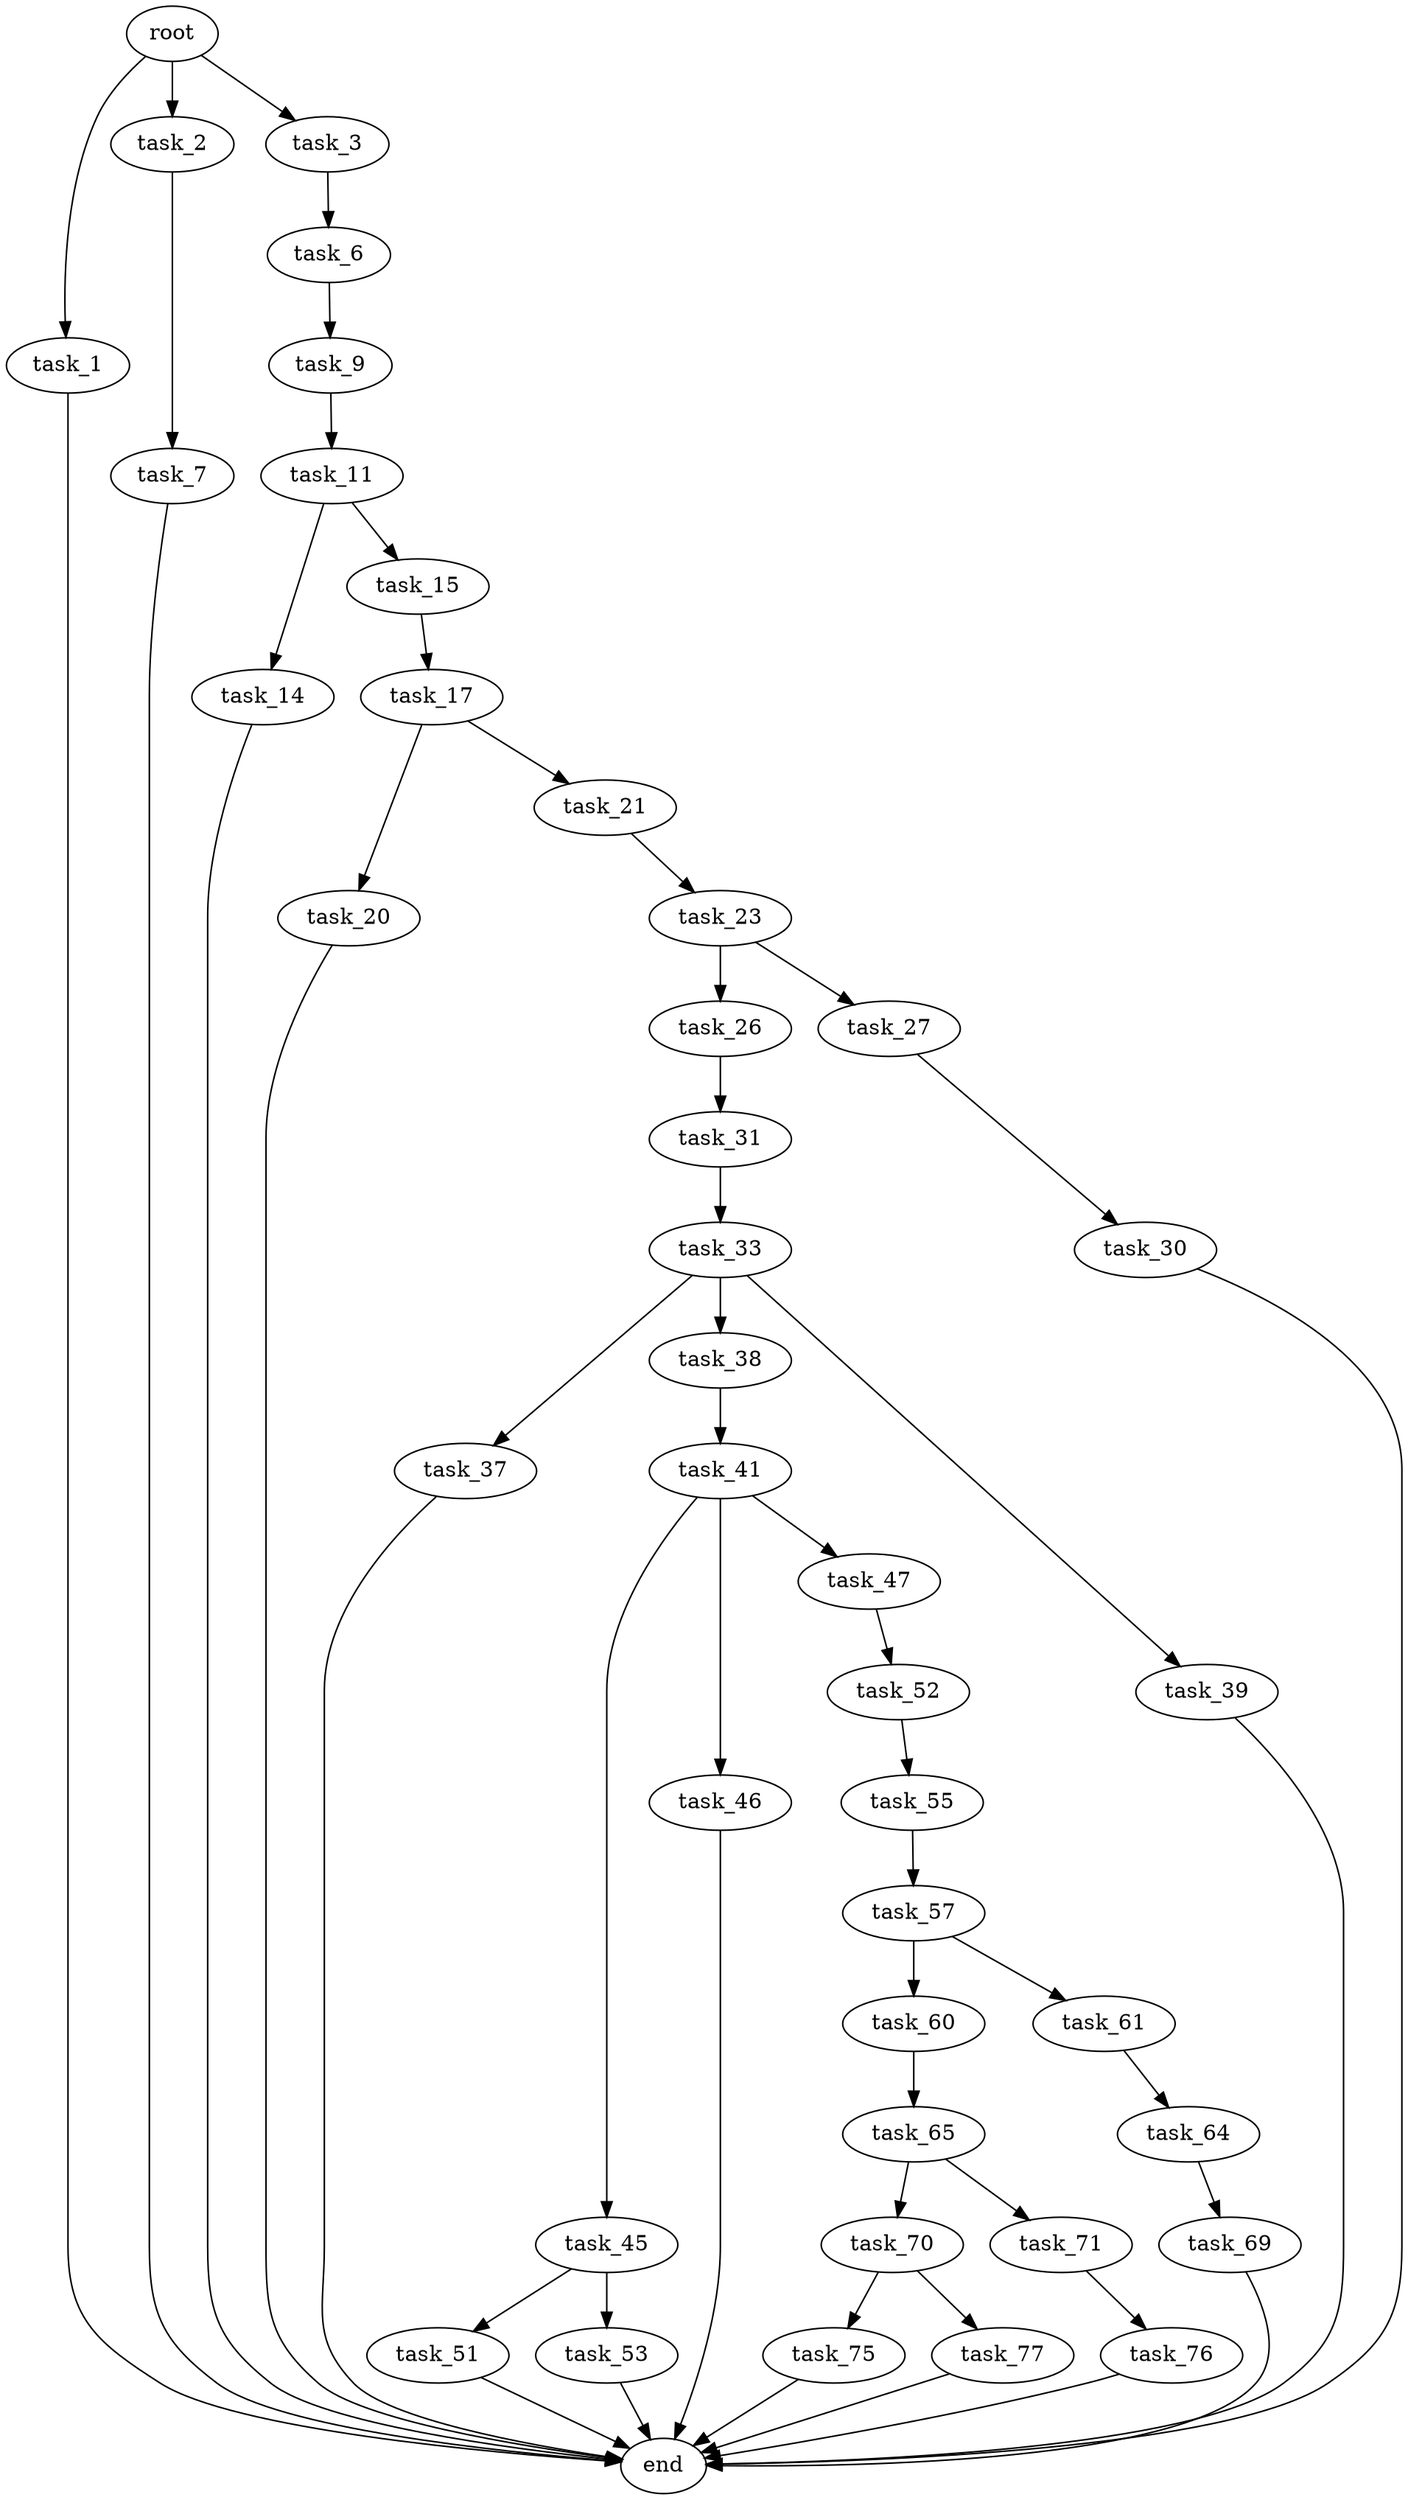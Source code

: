 digraph G {
  root [size="0.000000"];
  task_1 [size="231928233984.000000"];
  task_2 [size="29193161483.000000"];
  task_3 [size="6972666794.000000"];
  task_6 [size="549755813888.000000"];
  task_7 [size="206157899636.000000"];
  task_9 [size="68719476736.000000"];
  task_11 [size="28991029248.000000"];
  task_14 [size="699646796736.000000"];
  task_15 [size="201902840290.000000"];
  task_17 [size="8589934592.000000"];
  task_20 [size="782757789696.000000"];
  task_21 [size="92528800962.000000"];
  task_23 [size="1166507334439.000000"];
  task_26 [size="134217728000.000000"];
  task_27 [size="25643947350.000000"];
  task_30 [size="1111091437.000000"];
  task_31 [size="1073741824000.000000"];
  task_33 [size="21898672181.000000"];
  task_37 [size="224782934376.000000"];
  task_38 [size="3452140831.000000"];
  task_39 [size="162555545207.000000"];
  task_41 [size="94743500406.000000"];
  task_45 [size="120299996793.000000"];
  task_46 [size="13459926896.000000"];
  task_47 [size="8589934592.000000"];
  task_51 [size="3250912908.000000"];
  task_52 [size="1321093519648.000000"];
  task_53 [size="319972419701.000000"];
  task_55 [size="1073741824000.000000"];
  task_57 [size="368293445632.000000"];
  task_60 [size="324767221629.000000"];
  task_61 [size="342493203902.000000"];
  task_64 [size="168227932626.000000"];
  task_65 [size="3439325782.000000"];
  task_69 [size="284952866030.000000"];
  task_70 [size="8589934592.000000"];
  task_71 [size="21031497711.000000"];
  task_75 [size="12630048569.000000"];
  task_76 [size="28991029248.000000"];
  task_77 [size="549755813888.000000"];
  end [size="0.000000"];

  root -> task_1 [size="1.000000"];
  root -> task_2 [size="1.000000"];
  root -> task_3 [size="1.000000"];
  task_1 -> end [size="1.000000"];
  task_2 -> task_7 [size="33554432.000000"];
  task_3 -> task_6 [size="536870912.000000"];
  task_6 -> task_9 [size="536870912.000000"];
  task_7 -> end [size="1.000000"];
  task_9 -> task_11 [size="134217728.000000"];
  task_11 -> task_14 [size="75497472.000000"];
  task_11 -> task_15 [size="75497472.000000"];
  task_14 -> end [size="1.000000"];
  task_15 -> task_17 [size="134217728.000000"];
  task_17 -> task_20 [size="33554432.000000"];
  task_17 -> task_21 [size="33554432.000000"];
  task_20 -> end [size="1.000000"];
  task_21 -> task_23 [size="134217728.000000"];
  task_23 -> task_26 [size="838860800.000000"];
  task_23 -> task_27 [size="838860800.000000"];
  task_26 -> task_31 [size="209715200.000000"];
  task_27 -> task_30 [size="411041792.000000"];
  task_30 -> end [size="1.000000"];
  task_31 -> task_33 [size="838860800.000000"];
  task_33 -> task_37 [size="679477248.000000"];
  task_33 -> task_38 [size="679477248.000000"];
  task_33 -> task_39 [size="679477248.000000"];
  task_37 -> end [size="1.000000"];
  task_38 -> task_41 [size="301989888.000000"];
  task_39 -> end [size="1.000000"];
  task_41 -> task_45 [size="75497472.000000"];
  task_41 -> task_46 [size="75497472.000000"];
  task_41 -> task_47 [size="75497472.000000"];
  task_45 -> task_51 [size="411041792.000000"];
  task_45 -> task_53 [size="411041792.000000"];
  task_46 -> end [size="1.000000"];
  task_47 -> task_52 [size="33554432.000000"];
  task_51 -> end [size="1.000000"];
  task_52 -> task_55 [size="838860800.000000"];
  task_53 -> end [size="1.000000"];
  task_55 -> task_57 [size="838860800.000000"];
  task_57 -> task_60 [size="411041792.000000"];
  task_57 -> task_61 [size="411041792.000000"];
  task_60 -> task_65 [size="411041792.000000"];
  task_61 -> task_64 [size="536870912.000000"];
  task_64 -> task_69 [size="411041792.000000"];
  task_65 -> task_70 [size="134217728.000000"];
  task_65 -> task_71 [size="134217728.000000"];
  task_69 -> end [size="1.000000"];
  task_70 -> task_75 [size="33554432.000000"];
  task_70 -> task_77 [size="33554432.000000"];
  task_71 -> task_76 [size="411041792.000000"];
  task_75 -> end [size="1.000000"];
  task_76 -> end [size="1.000000"];
  task_77 -> end [size="1.000000"];
}
